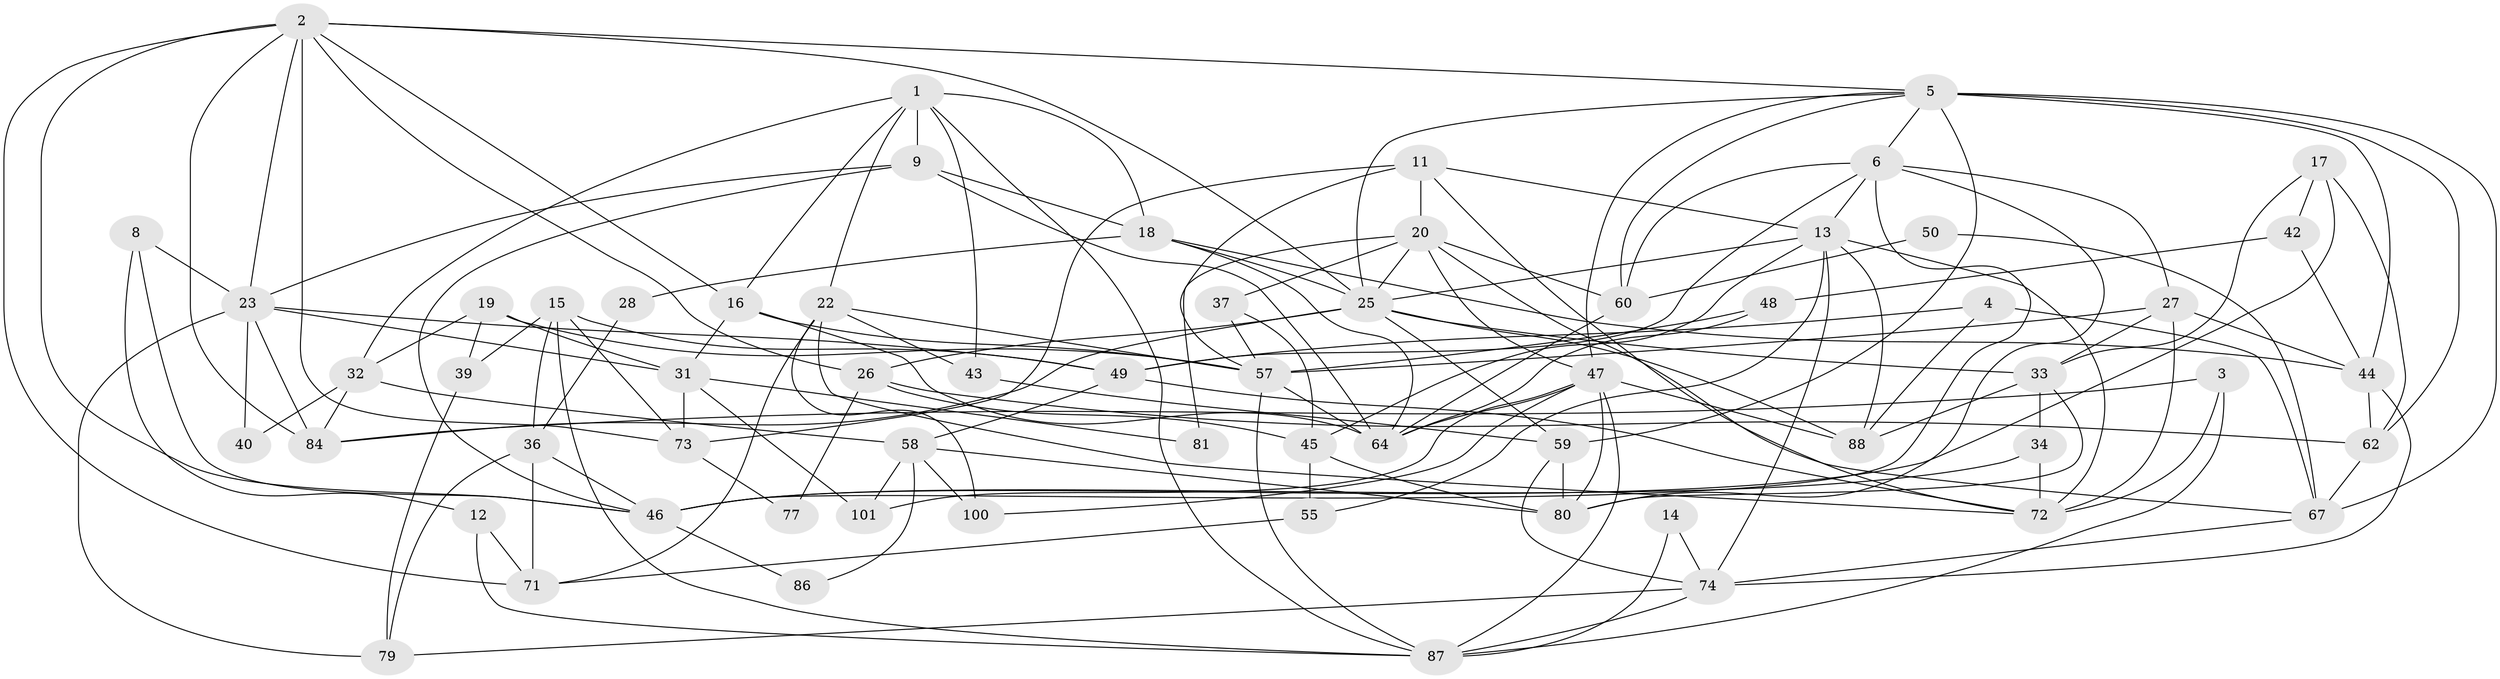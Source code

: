 // Generated by graph-tools (version 1.1) at 2025/52/02/27/25 19:52:08]
// undirected, 63 vertices, 159 edges
graph export_dot {
graph [start="1"]
  node [color=gray90,style=filled];
  1 [super="+98"];
  2 [super="+41"];
  3;
  4 [super="+7"];
  5 [super="+10"];
  6 [super="+21"];
  8;
  9;
  11 [super="+30"];
  12 [super="+35"];
  13 [super="+52"];
  14;
  15 [super="+61"];
  16;
  17;
  18 [super="+29"];
  19 [super="+56"];
  20 [super="+63"];
  22 [super="+24"];
  23 [super="+66"];
  25 [super="+38"];
  26 [super="+78"];
  27 [super="+54"];
  28;
  31 [super="+83"];
  32 [super="+92"];
  33 [super="+69"];
  34 [super="+68"];
  36 [super="+53"];
  37;
  39;
  40;
  42;
  43;
  44 [super="+70"];
  45;
  46 [super="+82"];
  47 [super="+51"];
  48;
  49 [super="+94"];
  50;
  55;
  57 [super="+90"];
  58 [super="+96"];
  59 [super="+65"];
  60;
  62;
  64 [super="+75"];
  67 [super="+93"];
  71 [super="+91"];
  72 [super="+102"];
  73 [super="+99"];
  74 [super="+76"];
  77;
  79;
  80 [super="+97"];
  81;
  84 [super="+85"];
  86;
  87 [super="+89"];
  88 [super="+95"];
  100;
  101;
  1 -- 22;
  1 -- 9;
  1 -- 43;
  1 -- 16;
  1 -- 32;
  1 -- 87;
  1 -- 18;
  2 -- 16;
  2 -- 5;
  2 -- 46;
  2 -- 84;
  2 -- 26;
  2 -- 25;
  2 -- 23;
  2 -- 71;
  2 -- 73;
  3 -- 84;
  3 -- 87;
  3 -- 72;
  4 -- 88;
  4 -- 49;
  4 -- 67;
  5 -- 59;
  5 -- 62;
  5 -- 67 [weight=2];
  5 -- 25;
  5 -- 47;
  5 -- 60;
  5 -- 44;
  5 -- 6;
  6 -- 13;
  6 -- 60;
  6 -- 46;
  6 -- 49;
  6 -- 27;
  6 -- 80;
  8 -- 12;
  8 -- 23;
  8 -- 46;
  9 -- 46;
  9 -- 64;
  9 -- 23;
  9 -- 18;
  11 -- 13;
  11 -- 57;
  11 -- 20;
  11 -- 72;
  11 -- 73;
  12 -- 87;
  12 -- 71;
  13 -- 45;
  13 -- 55;
  13 -- 74;
  13 -- 25;
  13 -- 88;
  13 -- 72;
  14 -- 74;
  14 -- 87;
  15 -- 87;
  15 -- 36;
  15 -- 39;
  15 -- 49;
  15 -- 73;
  16 -- 64;
  16 -- 31;
  16 -- 57;
  17 -- 42;
  17 -- 62;
  17 -- 46;
  17 -- 33;
  18 -- 64;
  18 -- 28;
  18 -- 44;
  18 -- 25;
  19 -- 39;
  19 -- 57;
  19 -- 32;
  19 -- 31;
  20 -- 67;
  20 -- 37 [weight=2];
  20 -- 60;
  20 -- 81;
  20 -- 25;
  20 -- 47;
  22 -- 43;
  22 -- 100;
  22 -- 71;
  22 -- 57;
  22 -- 72;
  23 -- 31 [weight=2];
  23 -- 40;
  23 -- 49;
  23 -- 79;
  23 -- 84;
  25 -- 88;
  25 -- 26;
  25 -- 84;
  25 -- 33 [weight=2];
  25 -- 59;
  26 -- 62;
  26 -- 77;
  26 -- 45;
  27 -- 57;
  27 -- 33;
  27 -- 72;
  27 -- 44;
  28 -- 36;
  31 -- 73;
  31 -- 81;
  31 -- 101;
  32 -- 84;
  32 -- 58;
  32 -- 40;
  33 -- 80;
  33 -- 34;
  33 -- 88;
  34 -- 72;
  34 -- 46;
  36 -- 79;
  36 -- 46;
  36 -- 71;
  37 -- 45;
  37 -- 57;
  39 -- 79;
  42 -- 44;
  42 -- 48;
  43 -- 59;
  44 -- 74;
  44 -- 62;
  45 -- 55;
  45 -- 80;
  46 -- 86;
  47 -- 64;
  47 -- 100;
  47 -- 101;
  47 -- 88;
  47 -- 87;
  47 -- 80;
  48 -- 64;
  48 -- 57;
  49 -- 72;
  49 -- 58 [weight=2];
  50 -- 60;
  50 -- 67;
  55 -- 71;
  57 -- 64;
  57 -- 87;
  58 -- 101;
  58 -- 100;
  58 -- 86;
  58 -- 80;
  59 -- 74;
  59 -- 80;
  60 -- 64;
  62 -- 67;
  67 -- 74;
  73 -- 77;
  74 -- 87;
  74 -- 79;
}
